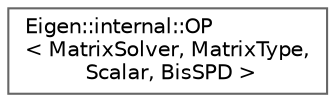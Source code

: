 digraph "类继承关系图"
{
 // LATEX_PDF_SIZE
  bgcolor="transparent";
  edge [fontname=Helvetica,fontsize=10,labelfontname=Helvetica,labelfontsize=10];
  node [fontname=Helvetica,fontsize=10,shape=box,height=0.2,width=0.4];
  rankdir="LR";
  Node0 [id="Node000000",label="Eigen::internal::OP\l\< MatrixSolver, MatrixType,\l Scalar, BisSPD \>",height=0.2,width=0.4,color="grey40", fillcolor="white", style="filled",URL="$struct_eigen_1_1internal_1_1_o_p.html",tooltip=" "];
}
